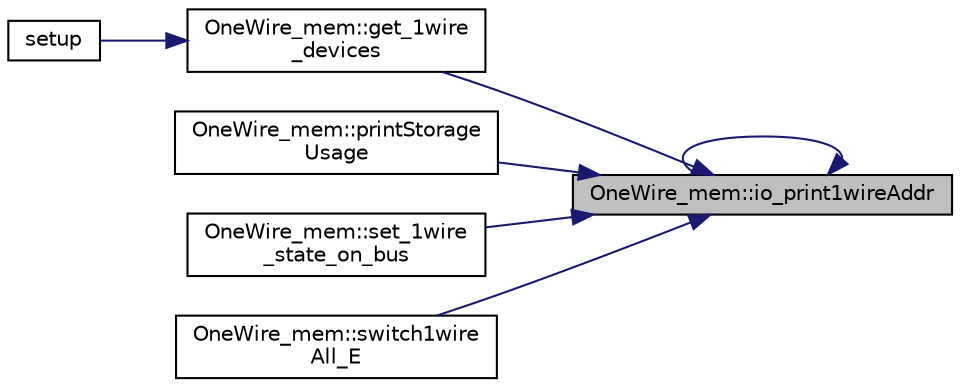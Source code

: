 digraph "OneWire_mem::io_print1wireAddr"
{
 // INTERACTIVE_SVG=YES
 // LATEX_PDF_SIZE
  edge [fontname="Helvetica",fontsize="10",labelfontname="Helvetica",labelfontsize="10"];
  node [fontname="Helvetica",fontsize="10",shape=record];
  rankdir="RL";
  Node1 [label="OneWire_mem::io_print1wireAddr",height=0.2,width=0.4,color="black", fillcolor="grey75", style="filled", fontcolor="black",tooltip=" "];
  Node1 -> Node2 [dir="back",color="midnightblue",fontsize="10",style="solid"];
  Node2 [label="OneWire_mem::get_1wire\l_devices",height=0.2,width=0.4,color="black", fillcolor="white", style="filled",URL="$class_one_wire__mem.html#a3bd5ba2d95c5873efc9b801a78b8ae6f",tooltip="Find and print details of chips on the 1-wire bus(s), including if it is saved and where."];
  Node2 -> Node3 [dir="back",color="midnightblue",fontsize="10",style="solid"];
  Node3 [label="setup",height=0.2,width=0.4,color="black", fillcolor="white", style="filled",URL="$test_2main_8cpp.html#a4fc01d736fe50cf5b977f755b675f11d",tooltip=" "];
  Node1 -> Node1 [dir="back",color="midnightblue",fontsize="10",style="solid"];
  Node1 -> Node4 [dir="back",color="midnightblue",fontsize="10",style="solid"];
  Node4 [label="OneWire_mem::printStorage\lUsage",height=0.2,width=0.4,color="black", fillcolor="white", style="filled",URL="$class_one_wire__mem.html#af27c609b55b419df8178bb851a63c76f",tooltip="Print 1-wire eeprom(etc.) save slots."];
  Node1 -> Node5 [dir="back",color="midnightblue",fontsize="10",style="solid"];
  Node5 [label="OneWire_mem::set_1wire\l_state_on_bus",height=0.2,width=0.4,color="black", fillcolor="white", style="filled",URL="$class_one_wire__mem.html#ae5d9f16ae93c13a452a4fd33b5ead458",tooltip="Set the 1wire chip IO pin state."];
  Node1 -> Node6 [dir="back",color="midnightblue",fontsize="10",style="solid"];
  Node6 [label="OneWire_mem::switch1wire\lAll_E",height=0.2,width=0.4,color="black", fillcolor="white", style="filled",URL="$class_one_wire__mem.html#a2bc839954ab289d046fe725cc795ea77",tooltip="Set IO pins on all saved 1-wire chips."];
}
